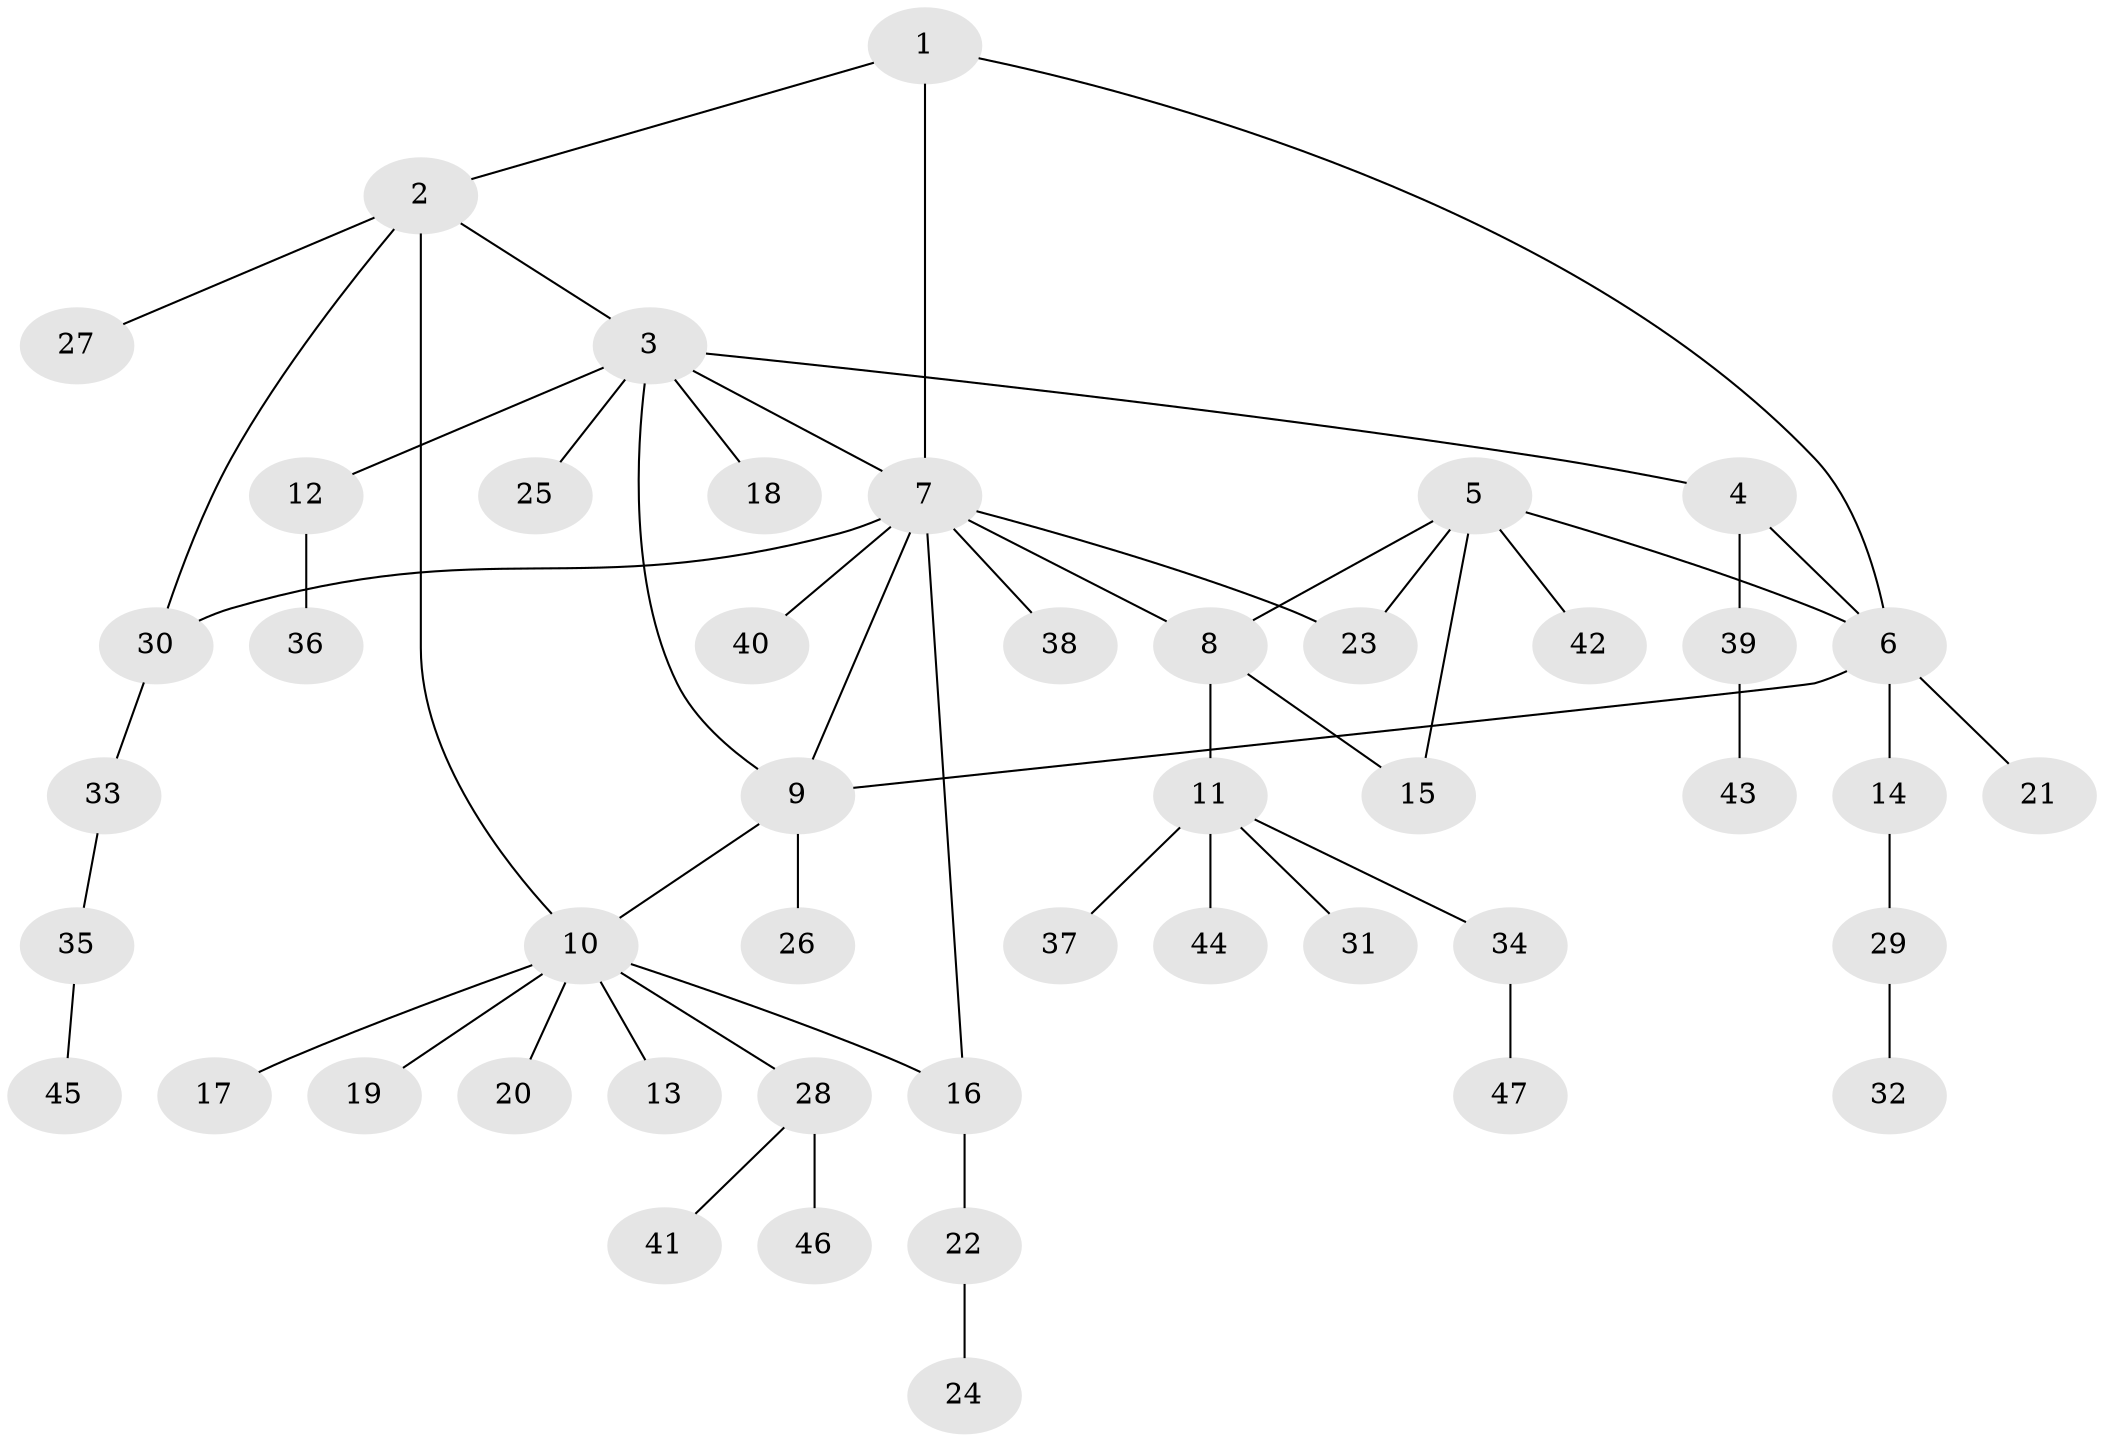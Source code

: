 // Generated by graph-tools (version 1.1) at 2025/16/03/09/25 04:16:04]
// undirected, 47 vertices, 56 edges
graph export_dot {
graph [start="1"]
  node [color=gray90,style=filled];
  1;
  2;
  3;
  4;
  5;
  6;
  7;
  8;
  9;
  10;
  11;
  12;
  13;
  14;
  15;
  16;
  17;
  18;
  19;
  20;
  21;
  22;
  23;
  24;
  25;
  26;
  27;
  28;
  29;
  30;
  31;
  32;
  33;
  34;
  35;
  36;
  37;
  38;
  39;
  40;
  41;
  42;
  43;
  44;
  45;
  46;
  47;
  1 -- 2;
  1 -- 6;
  1 -- 7;
  2 -- 3;
  2 -- 10;
  2 -- 27;
  2 -- 30;
  3 -- 4;
  3 -- 7;
  3 -- 9;
  3 -- 12;
  3 -- 18;
  3 -- 25;
  4 -- 6;
  4 -- 39;
  5 -- 6;
  5 -- 8;
  5 -- 15;
  5 -- 23;
  5 -- 42;
  6 -- 9;
  6 -- 14;
  6 -- 21;
  7 -- 8;
  7 -- 9;
  7 -- 16;
  7 -- 23;
  7 -- 30;
  7 -- 38;
  7 -- 40;
  8 -- 11;
  8 -- 15;
  9 -- 10;
  9 -- 26;
  10 -- 13;
  10 -- 16;
  10 -- 17;
  10 -- 19;
  10 -- 20;
  10 -- 28;
  11 -- 31;
  11 -- 34;
  11 -- 37;
  11 -- 44;
  12 -- 36;
  14 -- 29;
  16 -- 22;
  22 -- 24;
  28 -- 41;
  28 -- 46;
  29 -- 32;
  30 -- 33;
  33 -- 35;
  34 -- 47;
  35 -- 45;
  39 -- 43;
}

